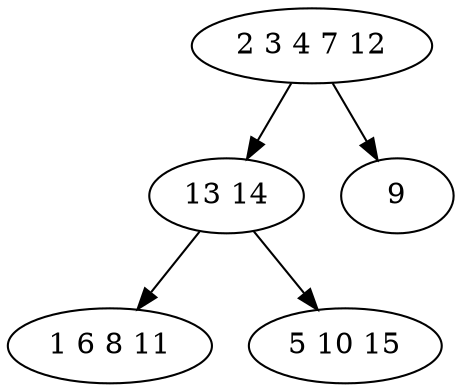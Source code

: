 digraph true_tree {
	"0" -> "1"
	"0" -> "2"
	"1" -> "3"
	"1" -> "4"
	"0" [label="2 3 4 7 12"];
	"1" [label="13 14"];
	"2" [label="9"];
	"3" [label="1 6 8 11"];
	"4" [label="5 10 15"];
}
